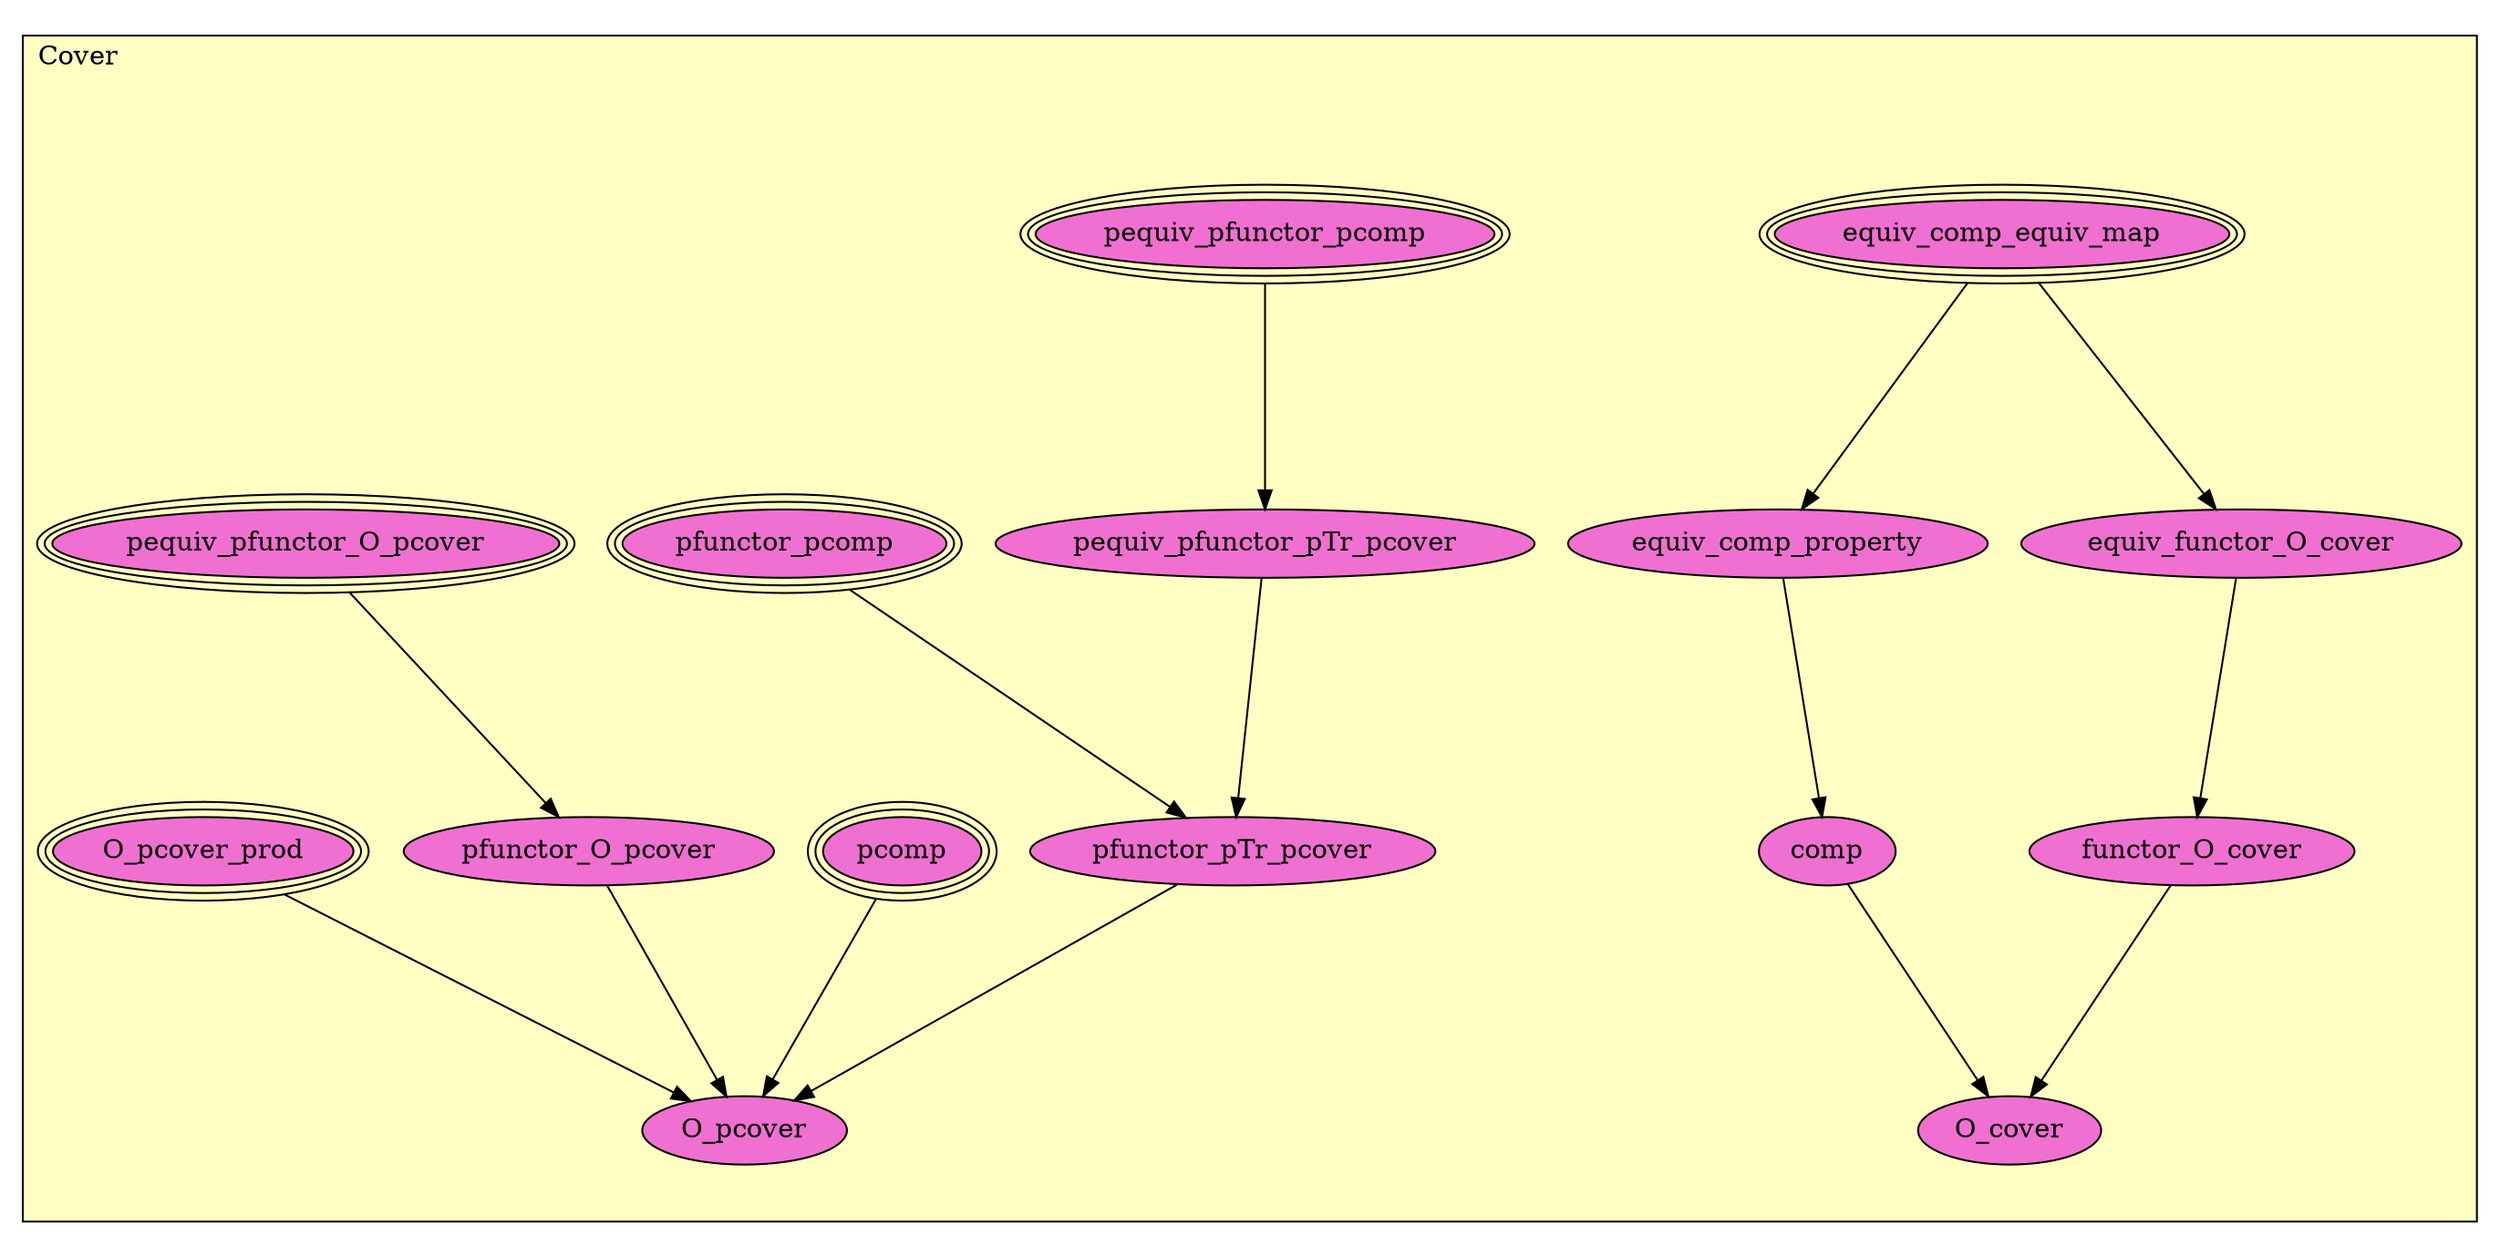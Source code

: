 digraph HoTT_Homotopy_Cover {
  graph [ratio=0.5]
  node [style=filled]
Cover_equiv_comp_equiv_map [label="equiv_comp_equiv_map", URL=<Cover.html#equiv_comp_equiv_map>, peripheries=3, fillcolor="#F070D1"] ;
Cover_equiv_comp_property [label="equiv_comp_property", URL=<Cover.html#equiv_comp_property>, fillcolor="#F070D1"] ;
Cover_pequiv_pfunctor_pcomp [label="pequiv_pfunctor_pcomp", URL=<Cover.html#pequiv_pfunctor_pcomp>, peripheries=3, fillcolor="#F070D1"] ;
Cover_pfunctor_pcomp [label="pfunctor_pcomp", URL=<Cover.html#pfunctor_pcomp>, peripheries=3, fillcolor="#F070D1"] ;
Cover_pcomp [label="pcomp", URL=<Cover.html#pcomp>, peripheries=3, fillcolor="#F070D1"] ;
Cover_comp [label="comp", URL=<Cover.html#comp>, fillcolor="#F070D1"] ;
Cover_pequiv_pfunctor_pTr_pcover [label="pequiv_pfunctor_pTr_pcover", URL=<Cover.html#pequiv_pfunctor_pTr_pcover>, fillcolor="#F070D1"] ;
Cover_pfunctor_pTr_pcover [label="pfunctor_pTr_pcover", URL=<Cover.html#pfunctor_pTr_pcover>, fillcolor="#F070D1"] ;
Cover_pequiv_pfunctor_O_pcover [label="pequiv_pfunctor_O_pcover", URL=<Cover.html#pequiv_pfunctor_O_pcover>, peripheries=3, fillcolor="#F070D1"] ;
Cover_pfunctor_O_pcover [label="pfunctor_O_pcover", URL=<Cover.html#pfunctor_O_pcover>, fillcolor="#F070D1"] ;
Cover_equiv_functor_O_cover [label="equiv_functor_O_cover", URL=<Cover.html#equiv_functor_O_cover>, fillcolor="#F070D1"] ;
Cover_functor_O_cover [label="functor_O_cover", URL=<Cover.html#functor_O_cover>, fillcolor="#F070D1"] ;
Cover_O_pcover_prod [label="O_pcover_prod", URL=<Cover.html#O_pcover_prod>, peripheries=3, fillcolor="#F070D1"] ;
Cover_O_pcover [label="O_pcover", URL=<Cover.html#O_pcover>, fillcolor="#F070D1"] ;
Cover_O_cover [label="O_cover", URL=<Cover.html#O_cover>, fillcolor="#F070D1"] ;
  Cover_equiv_comp_equiv_map -> Cover_equiv_comp_property [] ;
  Cover_equiv_comp_equiv_map -> Cover_equiv_functor_O_cover [] ;
  Cover_equiv_comp_property -> Cover_comp [] ;
  Cover_pequiv_pfunctor_pcomp -> Cover_pequiv_pfunctor_pTr_pcover [] ;
  Cover_pfunctor_pcomp -> Cover_pfunctor_pTr_pcover [] ;
  Cover_pcomp -> Cover_O_pcover [] ;
  Cover_comp -> Cover_O_cover [] ;
  Cover_pequiv_pfunctor_pTr_pcover -> Cover_pfunctor_pTr_pcover [] ;
  Cover_pfunctor_pTr_pcover -> Cover_O_pcover [] ;
  Cover_pequiv_pfunctor_O_pcover -> Cover_pfunctor_O_pcover [] ;
  Cover_pfunctor_O_pcover -> Cover_O_pcover [] ;
  Cover_equiv_functor_O_cover -> Cover_functor_O_cover [] ;
  Cover_functor_O_cover -> Cover_O_cover [] ;
  Cover_O_pcover_prod -> Cover_O_pcover [] ;
subgraph cluster_Cover { label="Cover"; fillcolor="#FFFFC3"; labeljust=l; style=filled 
Cover_O_cover; Cover_O_pcover; Cover_O_pcover_prod; Cover_functor_O_cover; Cover_equiv_functor_O_cover; Cover_pfunctor_O_pcover; Cover_pequiv_pfunctor_O_pcover; Cover_pfunctor_pTr_pcover; Cover_pequiv_pfunctor_pTr_pcover; Cover_comp; Cover_pcomp; Cover_pfunctor_pcomp; Cover_pequiv_pfunctor_pcomp; Cover_equiv_comp_property; Cover_equiv_comp_equiv_map; };
} /* END */
